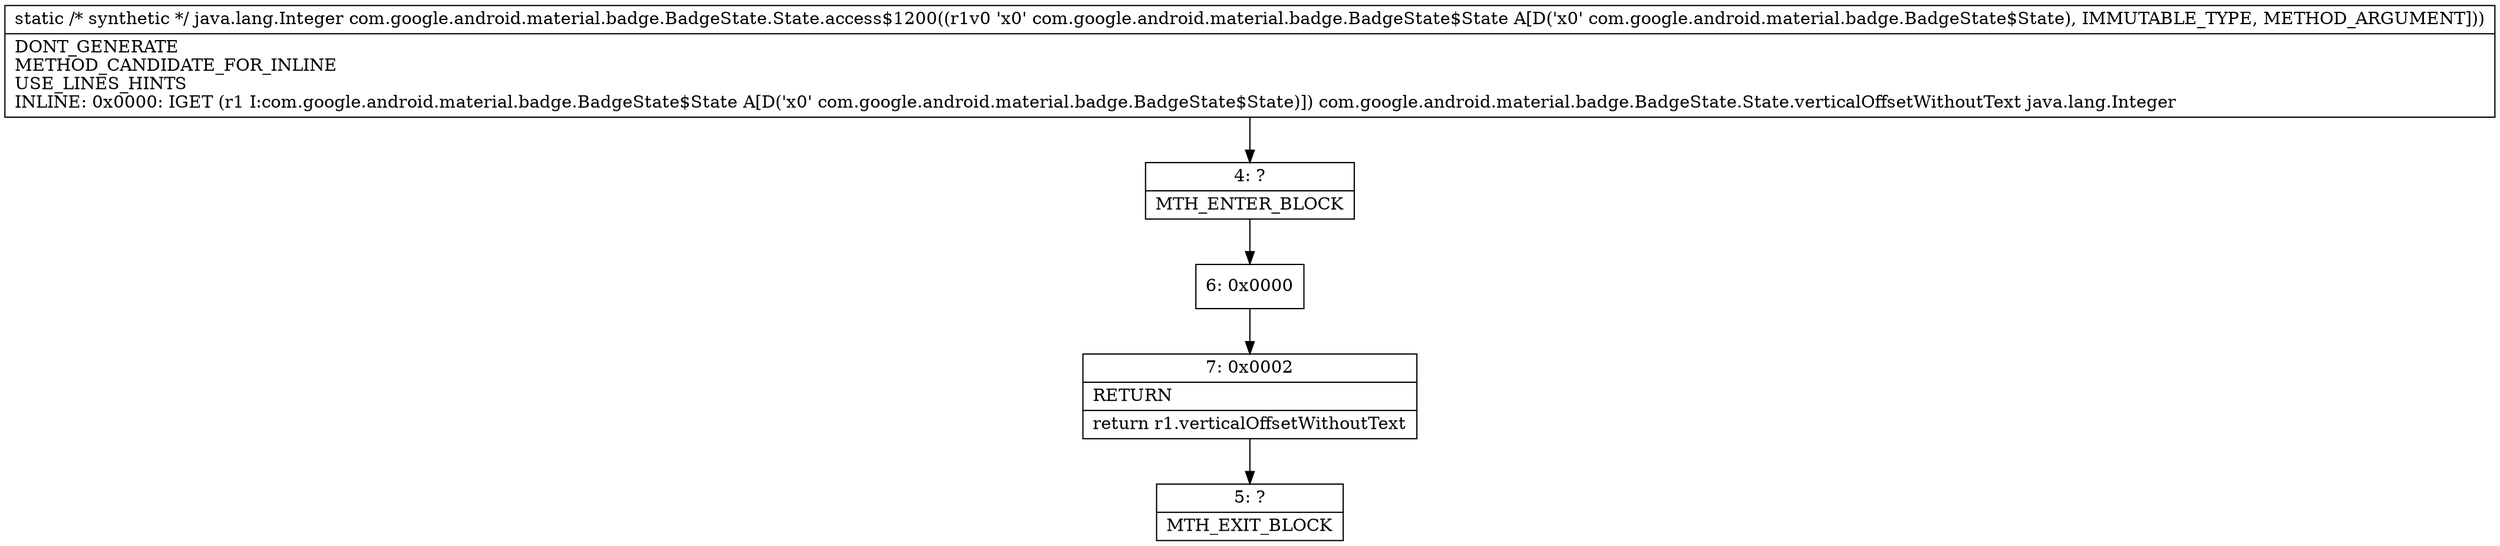 digraph "CFG forcom.google.android.material.badge.BadgeState.State.access$1200(Lcom\/google\/android\/material\/badge\/BadgeState$State;)Ljava\/lang\/Integer;" {
Node_4 [shape=record,label="{4\:\ ?|MTH_ENTER_BLOCK\l}"];
Node_6 [shape=record,label="{6\:\ 0x0000}"];
Node_7 [shape=record,label="{7\:\ 0x0002|RETURN\l|return r1.verticalOffsetWithoutText\l}"];
Node_5 [shape=record,label="{5\:\ ?|MTH_EXIT_BLOCK\l}"];
MethodNode[shape=record,label="{static \/* synthetic *\/ java.lang.Integer com.google.android.material.badge.BadgeState.State.access$1200((r1v0 'x0' com.google.android.material.badge.BadgeState$State A[D('x0' com.google.android.material.badge.BadgeState$State), IMMUTABLE_TYPE, METHOD_ARGUMENT]))  | DONT_GENERATE\lMETHOD_CANDIDATE_FOR_INLINE\lUSE_LINES_HINTS\lINLINE: 0x0000: IGET  (r1 I:com.google.android.material.badge.BadgeState$State A[D('x0' com.google.android.material.badge.BadgeState$State)]) com.google.android.material.badge.BadgeState.State.verticalOffsetWithoutText java.lang.Integer\l}"];
MethodNode -> Node_4;Node_4 -> Node_6;
Node_6 -> Node_7;
Node_7 -> Node_5;
}

